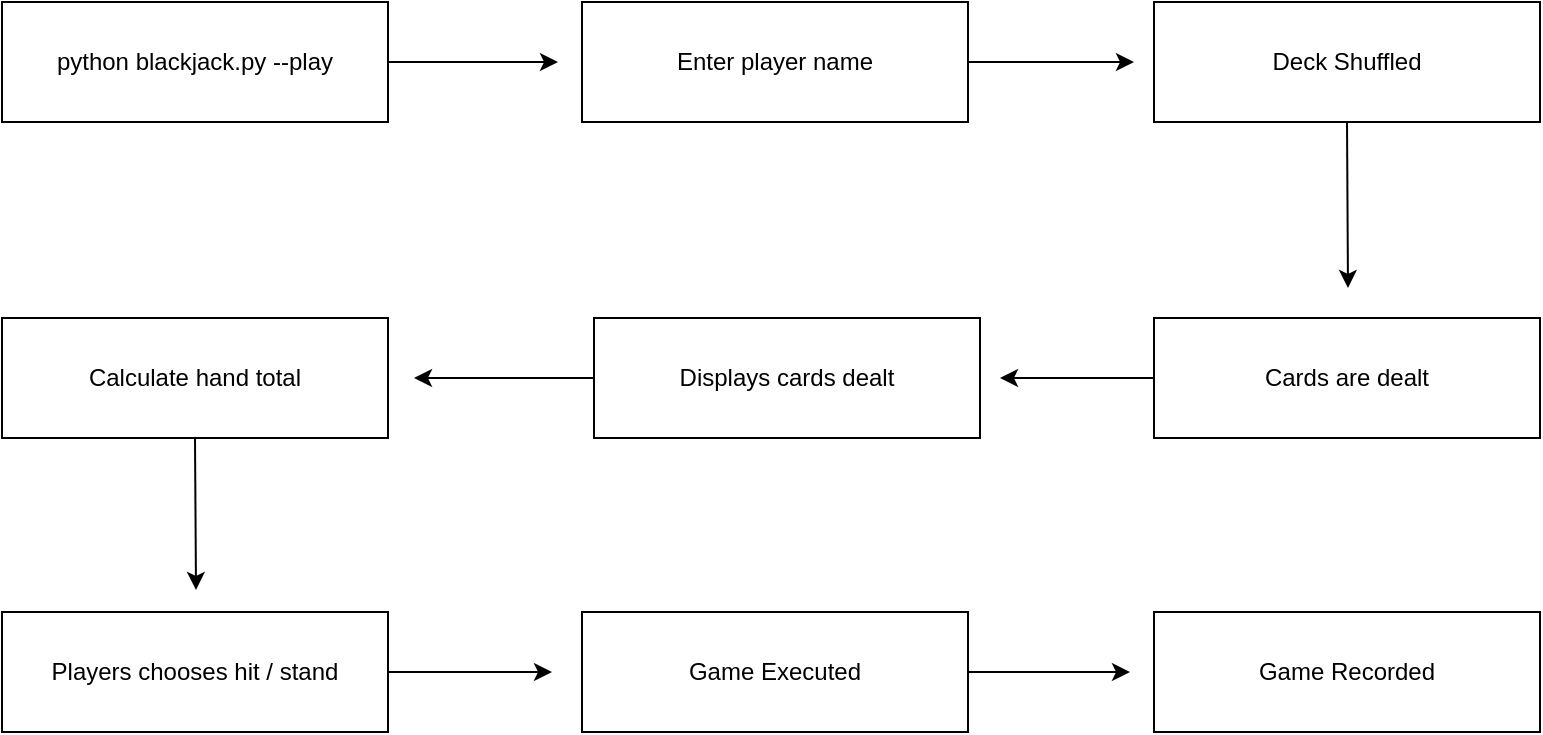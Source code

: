 <mxfile>
    <diagram id="zAniaEt_RxNO2EOFRG_g" name="Page-1">
        <mxGraphModel dx="1140" dy="1547" grid="0" gridSize="10" guides="1" tooltips="1" connect="1" arrows="1" fold="1" page="0" pageScale="1" pageWidth="850" pageHeight="1100" math="0" shadow="0">
            <root>
                <mxCell id="0"/>
                <mxCell id="1" parent="0"/>
                <mxCell id="3" style="edgeStyle=none;html=1;exitX=1;exitY=0.5;exitDx=0;exitDy=0;" parent="1" source="2" edge="1">
                    <mxGeometry relative="1" as="geometry">
                        <mxPoint x="353" y="-149" as="targetPoint"/>
                    </mxGeometry>
                </mxCell>
                <mxCell id="2" value="python blackjack.py --play" style="whiteSpace=wrap;html=1;" parent="1" vertex="1">
                    <mxGeometry x="75" y="-179" width="193" height="60" as="geometry"/>
                </mxCell>
                <mxCell id="7" style="edgeStyle=none;html=1;exitX=1;exitY=0.5;exitDx=0;exitDy=0;" parent="1" source="5" edge="1">
                    <mxGeometry relative="1" as="geometry">
                        <mxPoint x="641" y="-149" as="targetPoint"/>
                    </mxGeometry>
                </mxCell>
                <mxCell id="5" value="Enter player name" style="whiteSpace=wrap;html=1;" parent="1" vertex="1">
                    <mxGeometry x="365" y="-179" width="193" height="60" as="geometry"/>
                </mxCell>
                <mxCell id="9" style="edgeStyle=none;html=1;exitX=0.5;exitY=1;exitDx=0;exitDy=0;" parent="1" source="6" edge="1">
                    <mxGeometry relative="1" as="geometry">
                        <mxPoint x="748" y="-36" as="targetPoint"/>
                    </mxGeometry>
                </mxCell>
                <mxCell id="6" value="Deck Shuffled" style="whiteSpace=wrap;html=1;" parent="1" vertex="1">
                    <mxGeometry x="651" y="-179" width="193" height="60" as="geometry"/>
                </mxCell>
                <mxCell id="11" style="edgeStyle=none;html=1;exitX=0;exitY=0.5;exitDx=0;exitDy=0;" parent="1" source="8" edge="1">
                    <mxGeometry relative="1" as="geometry">
                        <mxPoint x="574" y="9" as="targetPoint"/>
                    </mxGeometry>
                </mxCell>
                <mxCell id="8" value="Cards are dealt" style="whiteSpace=wrap;html=1;" parent="1" vertex="1">
                    <mxGeometry x="651" y="-21" width="193" height="60" as="geometry"/>
                </mxCell>
                <mxCell id="13" style="edgeStyle=none;html=1;exitX=0;exitY=0.5;exitDx=0;exitDy=0;" parent="1" source="10" edge="1">
                    <mxGeometry relative="1" as="geometry">
                        <mxPoint x="281" y="9" as="targetPoint"/>
                    </mxGeometry>
                </mxCell>
                <mxCell id="10" value="Displays cards dealt" style="whiteSpace=wrap;html=1;" parent="1" vertex="1">
                    <mxGeometry x="371" y="-21" width="193" height="60" as="geometry"/>
                </mxCell>
                <mxCell id="15" style="edgeStyle=none;html=1;exitX=0.5;exitY=1;exitDx=0;exitDy=0;" parent="1" source="12" edge="1">
                    <mxGeometry relative="1" as="geometry">
                        <mxPoint x="172" y="115" as="targetPoint"/>
                    </mxGeometry>
                </mxCell>
                <mxCell id="12" value="Calculate hand total" style="whiteSpace=wrap;html=1;" parent="1" vertex="1">
                    <mxGeometry x="75" y="-21" width="193" height="60" as="geometry"/>
                </mxCell>
                <mxCell id="17" style="edgeStyle=none;html=1;exitX=1;exitY=0.5;exitDx=0;exitDy=0;" parent="1" source="14" edge="1">
                    <mxGeometry relative="1" as="geometry">
                        <mxPoint x="350" y="156" as="targetPoint"/>
                    </mxGeometry>
                </mxCell>
                <mxCell id="14" value="Players chooses hit / stand" style="whiteSpace=wrap;html=1;" parent="1" vertex="1">
                    <mxGeometry x="75" y="126" width="193" height="60" as="geometry"/>
                </mxCell>
                <mxCell id="19" style="edgeStyle=none;html=1;exitX=1;exitY=0.5;exitDx=0;exitDy=0;" parent="1" source="16" edge="1">
                    <mxGeometry relative="1" as="geometry">
                        <mxPoint x="639" y="156" as="targetPoint"/>
                    </mxGeometry>
                </mxCell>
                <mxCell id="16" value="Game Executed" style="whiteSpace=wrap;html=1;" parent="1" vertex="1">
                    <mxGeometry x="365" y="126" width="193" height="60" as="geometry"/>
                </mxCell>
                <mxCell id="18" value="Game Recorded" style="whiteSpace=wrap;html=1;" parent="1" vertex="1">
                    <mxGeometry x="651" y="126" width="193" height="60" as="geometry"/>
                </mxCell>
            </root>
        </mxGraphModel>
    </diagram>
</mxfile>